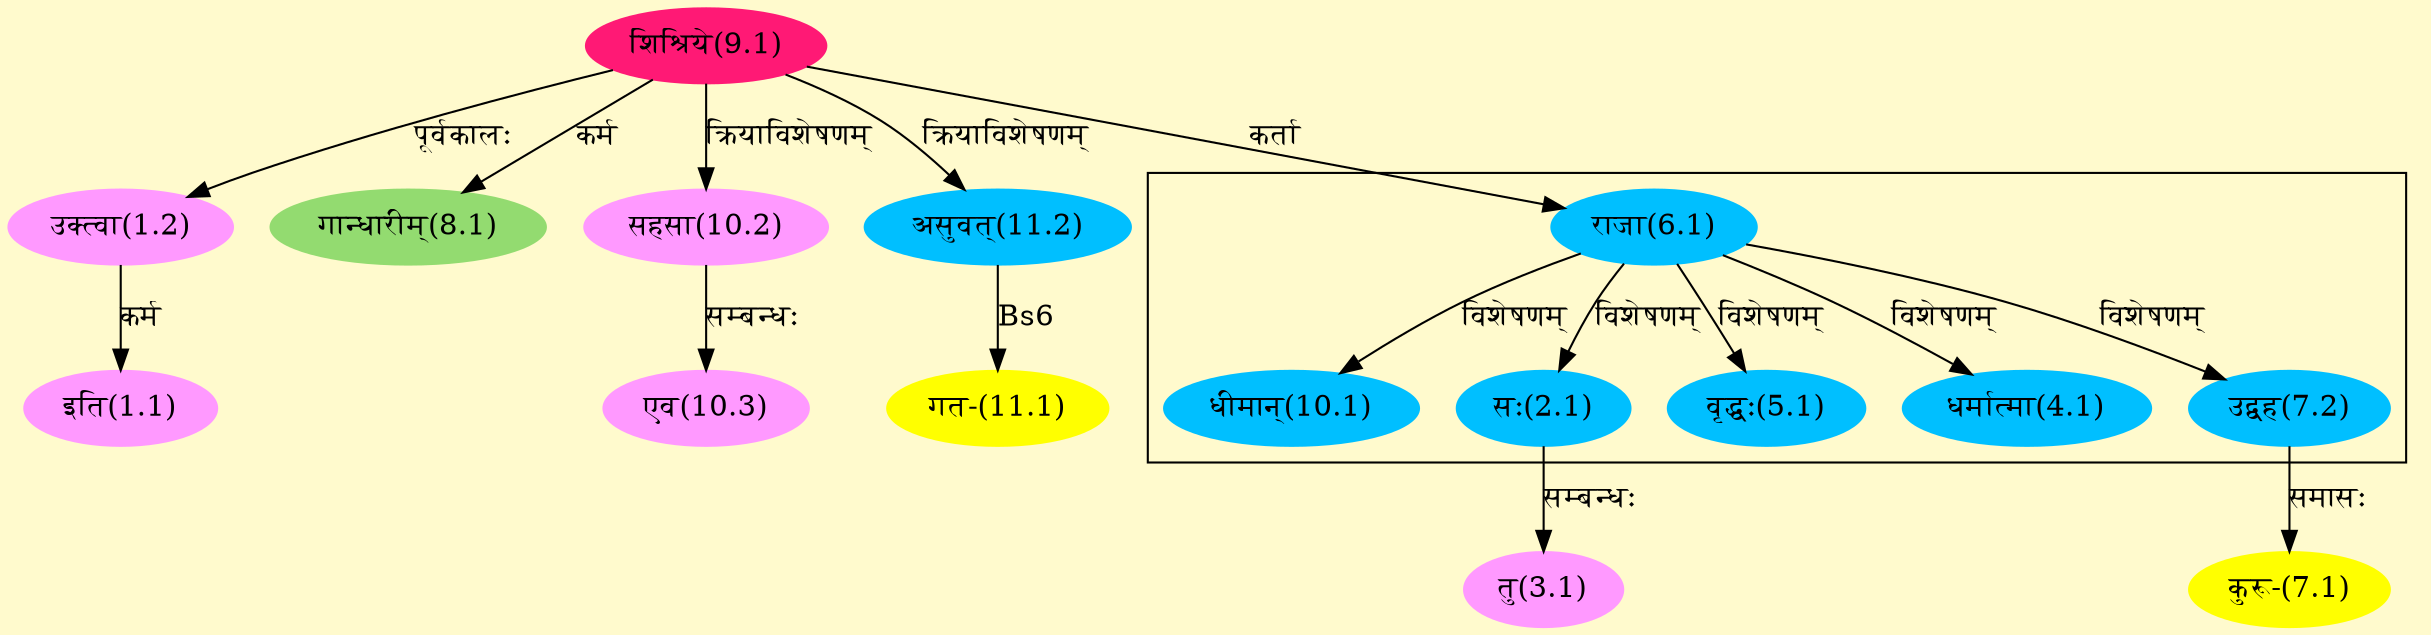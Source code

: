 digraph G{
rankdir=BT;
 compound=true;
 bgcolor="lemonchiffon1";

subgraph cluster_1{
Node2_1 [style=filled, color="#00BFFF" label = "सः(2.1)"]
Node6_1 [style=filled, color="#00BFFF" label = "राजा(6.1)"]
Node4_1 [style=filled, color="#00BFFF" label = "धर्मात्मा(4.1)"]
Node5_1 [style=filled, color="#00BFFF" label = "वृद्धः(5.1)"]
Node7_2 [style=filled, color="#00BFFF" label = "उद्वह(7.2)"]
Node10_1 [style=filled, color="#00BFFF" label = "धीमान्(10.1)"]

}
Node1_1 [style=filled, color="#FF99FF" label = "इति(1.1)"]
Node1_2 [style=filled, color="#FF99FF" label = "उक्त्वा(1.2)"]
Node9_1 [style=filled, color="#FF1975" label = "शिश्रिये(9.1)"]
Node3_1 [style=filled, color="#FF99FF" label = "तु(3.1)"]
Node2_1 [style=filled, color="#00BFFF" label = "सः(2.1)"]
Node6_1 [style=filled, color="#00BFFF" label = "राजा(6.1)"]
Node7_1 [style=filled, color="#FFFF00" label = "कुरू-(7.1)"]
Node7_2 [style=filled, color="#00BFFF" label = "उद्वह(7.2)"]
Node8_1 [style=filled, color="#93DB70" label = "गान्धारीम्(8.1)"]
Node [style=filled, color="" label = "()"]
Node10_2 [style=filled, color="#FF99FF" label = "सहसा(10.2)"]
Node10_3 [style=filled, color="#FF99FF" label = "एव(10.3)"]
Node11_1 [style=filled, color="#FFFF00" label = "गत-(11.1)"]
Node11_2 [style=filled, color="#00BFFF" label = "असुवत्(11.2)"]
/* Start of Relations section */

Node1_1 -> Node1_2 [  label="कर्म"  dir="back" ]
Node1_2 -> Node9_1 [  label="पूर्वकालः"  dir="back" ]
Node2_1 -> Node6_1 [  label="विशेषणम्"  dir="back" ]
Node3_1 -> Node2_1 [  label="सम्बन्धः"  dir="back" ]
Node4_1 -> Node6_1 [  label="विशेषणम्"  dir="back" ]
Node5_1 -> Node6_1 [  label="विशेषणम्"  dir="back" ]
Node6_1 -> Node9_1 [  label="कर्ता"  dir="back" ]
Node7_1 -> Node7_2 [  label="समासः"  dir="back" ]
Node7_2 -> Node6_1 [  label="विशेषणम्"  dir="back" ]
Node8_1 -> Node9_1 [  label="कर्म"  dir="back" ]
Node10_1 -> Node6_1 [  label="विशेषणम्"  dir="back" ]
Node10_2 -> Node9_1 [  label="क्रियाविशेषणम्"  dir="back" ]
Node10_3 -> Node10_2 [  label="सम्बन्धः"  dir="back" ]
Node11_1 -> Node11_2 [  label="Bs6"  dir="back" ]
Node11_2 -> Node9_1 [  label="क्रियाविशेषणम्"  dir="back" ]
}
